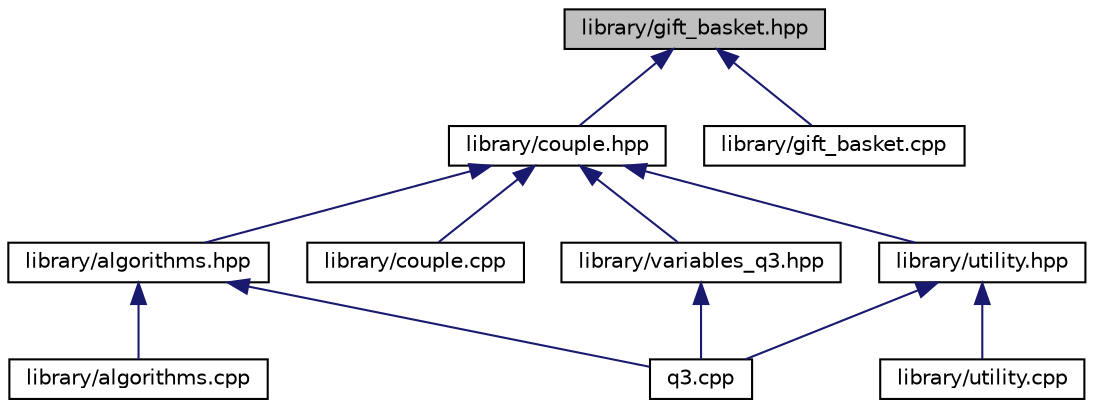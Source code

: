 digraph "library/gift_basket.hpp"
{
  edge [fontname="Helvetica",fontsize="10",labelfontname="Helvetica",labelfontsize="10"];
  node [fontname="Helvetica",fontsize="10",shape=record];
  Node7 [label="library/gift_basket.hpp",height=0.2,width=0.4,color="black", fillcolor="grey75", style="filled", fontcolor="black"];
  Node7 -> Node8 [dir="back",color="midnightblue",fontsize="10",style="solid",fontname="Helvetica"];
  Node8 [label="library/couple.hpp",height=0.2,width=0.4,color="black", fillcolor="white", style="filled",URL="$couple_8hpp.html"];
  Node8 -> Node9 [dir="back",color="midnightblue",fontsize="10",style="solid",fontname="Helvetica"];
  Node9 [label="library/algorithms.hpp",height=0.2,width=0.4,color="black", fillcolor="white", style="filled",URL="$algorithms_8hpp.html"];
  Node9 -> Node10 [dir="back",color="midnightblue",fontsize="10",style="solid",fontname="Helvetica"];
  Node10 [label="library/algorithms.cpp",height=0.2,width=0.4,color="black", fillcolor="white", style="filled",URL="$algorithms_8cpp.html"];
  Node9 -> Node11 [dir="back",color="midnightblue",fontsize="10",style="solid",fontname="Helvetica"];
  Node11 [label="q3.cpp",height=0.2,width=0.4,color="black", fillcolor="white", style="filled",URL="$q3_8cpp.html"];
  Node8 -> Node12 [dir="back",color="midnightblue",fontsize="10",style="solid",fontname="Helvetica"];
  Node12 [label="library/couple.cpp",height=0.2,width=0.4,color="black", fillcolor="white", style="filled",URL="$couple_8cpp.html"];
  Node8 -> Node13 [dir="back",color="midnightblue",fontsize="10",style="solid",fontname="Helvetica"];
  Node13 [label="library/utility.hpp",height=0.2,width=0.4,color="black", fillcolor="white", style="filled",URL="$utility_8hpp.html"];
  Node13 -> Node14 [dir="back",color="midnightblue",fontsize="10",style="solid",fontname="Helvetica"];
  Node14 [label="library/utility.cpp",height=0.2,width=0.4,color="black", fillcolor="white", style="filled",URL="$utility_8cpp.html"];
  Node13 -> Node11 [dir="back",color="midnightblue",fontsize="10",style="solid",fontname="Helvetica"];
  Node8 -> Node15 [dir="back",color="midnightblue",fontsize="10",style="solid",fontname="Helvetica"];
  Node15 [label="library/variables_q3.hpp",height=0.2,width=0.4,color="black", fillcolor="white", style="filled",URL="$variables__q3_8hpp.html"];
  Node15 -> Node11 [dir="back",color="midnightblue",fontsize="10",style="solid",fontname="Helvetica"];
  Node7 -> Node16 [dir="back",color="midnightblue",fontsize="10",style="solid",fontname="Helvetica"];
  Node16 [label="library/gift_basket.cpp",height=0.2,width=0.4,color="black", fillcolor="white", style="filled",URL="$gift__basket_8cpp.html"];
}
